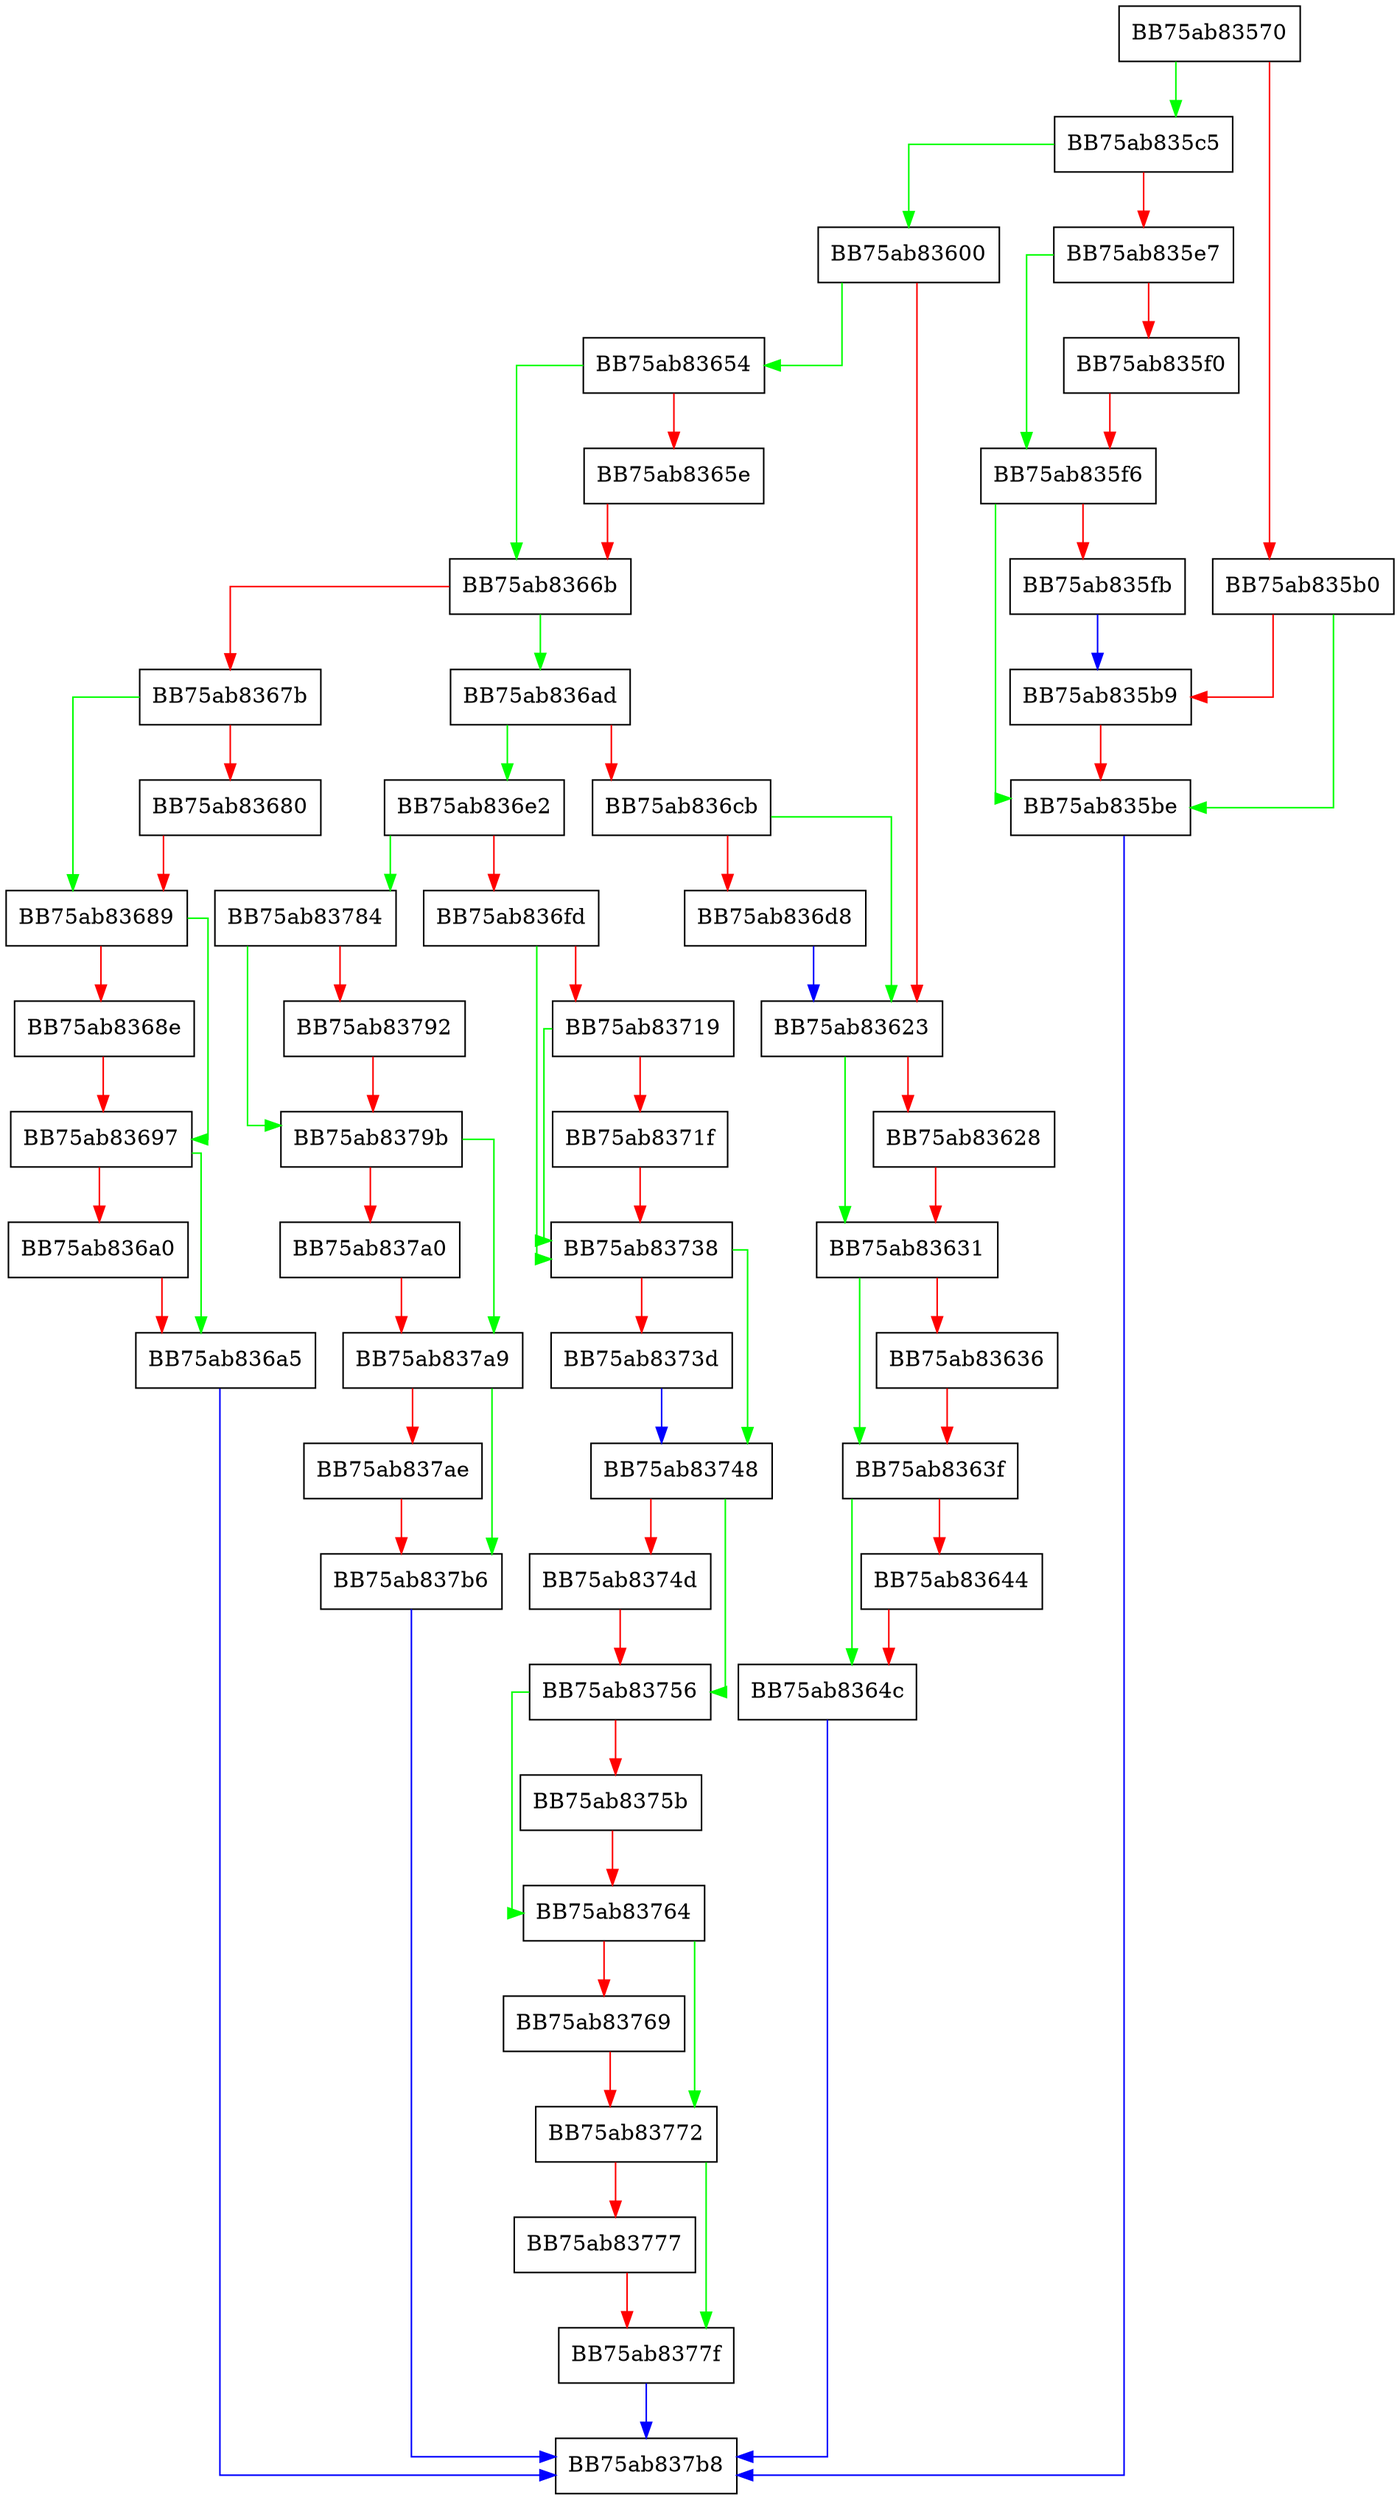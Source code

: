 digraph DeCompressToFile {
  node [shape="box"];
  graph [splines=ortho];
  BB75ab83570 -> BB75ab835c5 [color="green"];
  BB75ab83570 -> BB75ab835b0 [color="red"];
  BB75ab835b0 -> BB75ab835be [color="green"];
  BB75ab835b0 -> BB75ab835b9 [color="red"];
  BB75ab835b9 -> BB75ab835be [color="red"];
  BB75ab835be -> BB75ab837b8 [color="blue"];
  BB75ab835c5 -> BB75ab83600 [color="green"];
  BB75ab835c5 -> BB75ab835e7 [color="red"];
  BB75ab835e7 -> BB75ab835f6 [color="green"];
  BB75ab835e7 -> BB75ab835f0 [color="red"];
  BB75ab835f0 -> BB75ab835f6 [color="red"];
  BB75ab835f6 -> BB75ab835be [color="green"];
  BB75ab835f6 -> BB75ab835fb [color="red"];
  BB75ab835fb -> BB75ab835b9 [color="blue"];
  BB75ab83600 -> BB75ab83654 [color="green"];
  BB75ab83600 -> BB75ab83623 [color="red"];
  BB75ab83623 -> BB75ab83631 [color="green"];
  BB75ab83623 -> BB75ab83628 [color="red"];
  BB75ab83628 -> BB75ab83631 [color="red"];
  BB75ab83631 -> BB75ab8363f [color="green"];
  BB75ab83631 -> BB75ab83636 [color="red"];
  BB75ab83636 -> BB75ab8363f [color="red"];
  BB75ab8363f -> BB75ab8364c [color="green"];
  BB75ab8363f -> BB75ab83644 [color="red"];
  BB75ab83644 -> BB75ab8364c [color="red"];
  BB75ab8364c -> BB75ab837b8 [color="blue"];
  BB75ab83654 -> BB75ab8366b [color="green"];
  BB75ab83654 -> BB75ab8365e [color="red"];
  BB75ab8365e -> BB75ab8366b [color="red"];
  BB75ab8366b -> BB75ab836ad [color="green"];
  BB75ab8366b -> BB75ab8367b [color="red"];
  BB75ab8367b -> BB75ab83689 [color="green"];
  BB75ab8367b -> BB75ab83680 [color="red"];
  BB75ab83680 -> BB75ab83689 [color="red"];
  BB75ab83689 -> BB75ab83697 [color="green"];
  BB75ab83689 -> BB75ab8368e [color="red"];
  BB75ab8368e -> BB75ab83697 [color="red"];
  BB75ab83697 -> BB75ab836a5 [color="green"];
  BB75ab83697 -> BB75ab836a0 [color="red"];
  BB75ab836a0 -> BB75ab836a5 [color="red"];
  BB75ab836a5 -> BB75ab837b8 [color="blue"];
  BB75ab836ad -> BB75ab836e2 [color="green"];
  BB75ab836ad -> BB75ab836cb [color="red"];
  BB75ab836cb -> BB75ab83623 [color="green"];
  BB75ab836cb -> BB75ab836d8 [color="red"];
  BB75ab836d8 -> BB75ab83623 [color="blue"];
  BB75ab836e2 -> BB75ab83784 [color="green"];
  BB75ab836e2 -> BB75ab836fd [color="red"];
  BB75ab836fd -> BB75ab83738 [color="green"];
  BB75ab836fd -> BB75ab83719 [color="red"];
  BB75ab83719 -> BB75ab83738 [color="green"];
  BB75ab83719 -> BB75ab8371f [color="red"];
  BB75ab8371f -> BB75ab83738 [color="red"];
  BB75ab83738 -> BB75ab83748 [color="green"];
  BB75ab83738 -> BB75ab8373d [color="red"];
  BB75ab8373d -> BB75ab83748 [color="blue"];
  BB75ab83748 -> BB75ab83756 [color="green"];
  BB75ab83748 -> BB75ab8374d [color="red"];
  BB75ab8374d -> BB75ab83756 [color="red"];
  BB75ab83756 -> BB75ab83764 [color="green"];
  BB75ab83756 -> BB75ab8375b [color="red"];
  BB75ab8375b -> BB75ab83764 [color="red"];
  BB75ab83764 -> BB75ab83772 [color="green"];
  BB75ab83764 -> BB75ab83769 [color="red"];
  BB75ab83769 -> BB75ab83772 [color="red"];
  BB75ab83772 -> BB75ab8377f [color="green"];
  BB75ab83772 -> BB75ab83777 [color="red"];
  BB75ab83777 -> BB75ab8377f [color="red"];
  BB75ab8377f -> BB75ab837b8 [color="blue"];
  BB75ab83784 -> BB75ab8379b [color="green"];
  BB75ab83784 -> BB75ab83792 [color="red"];
  BB75ab83792 -> BB75ab8379b [color="red"];
  BB75ab8379b -> BB75ab837a9 [color="green"];
  BB75ab8379b -> BB75ab837a0 [color="red"];
  BB75ab837a0 -> BB75ab837a9 [color="red"];
  BB75ab837a9 -> BB75ab837b6 [color="green"];
  BB75ab837a9 -> BB75ab837ae [color="red"];
  BB75ab837ae -> BB75ab837b6 [color="red"];
  BB75ab837b6 -> BB75ab837b8 [color="blue"];
}